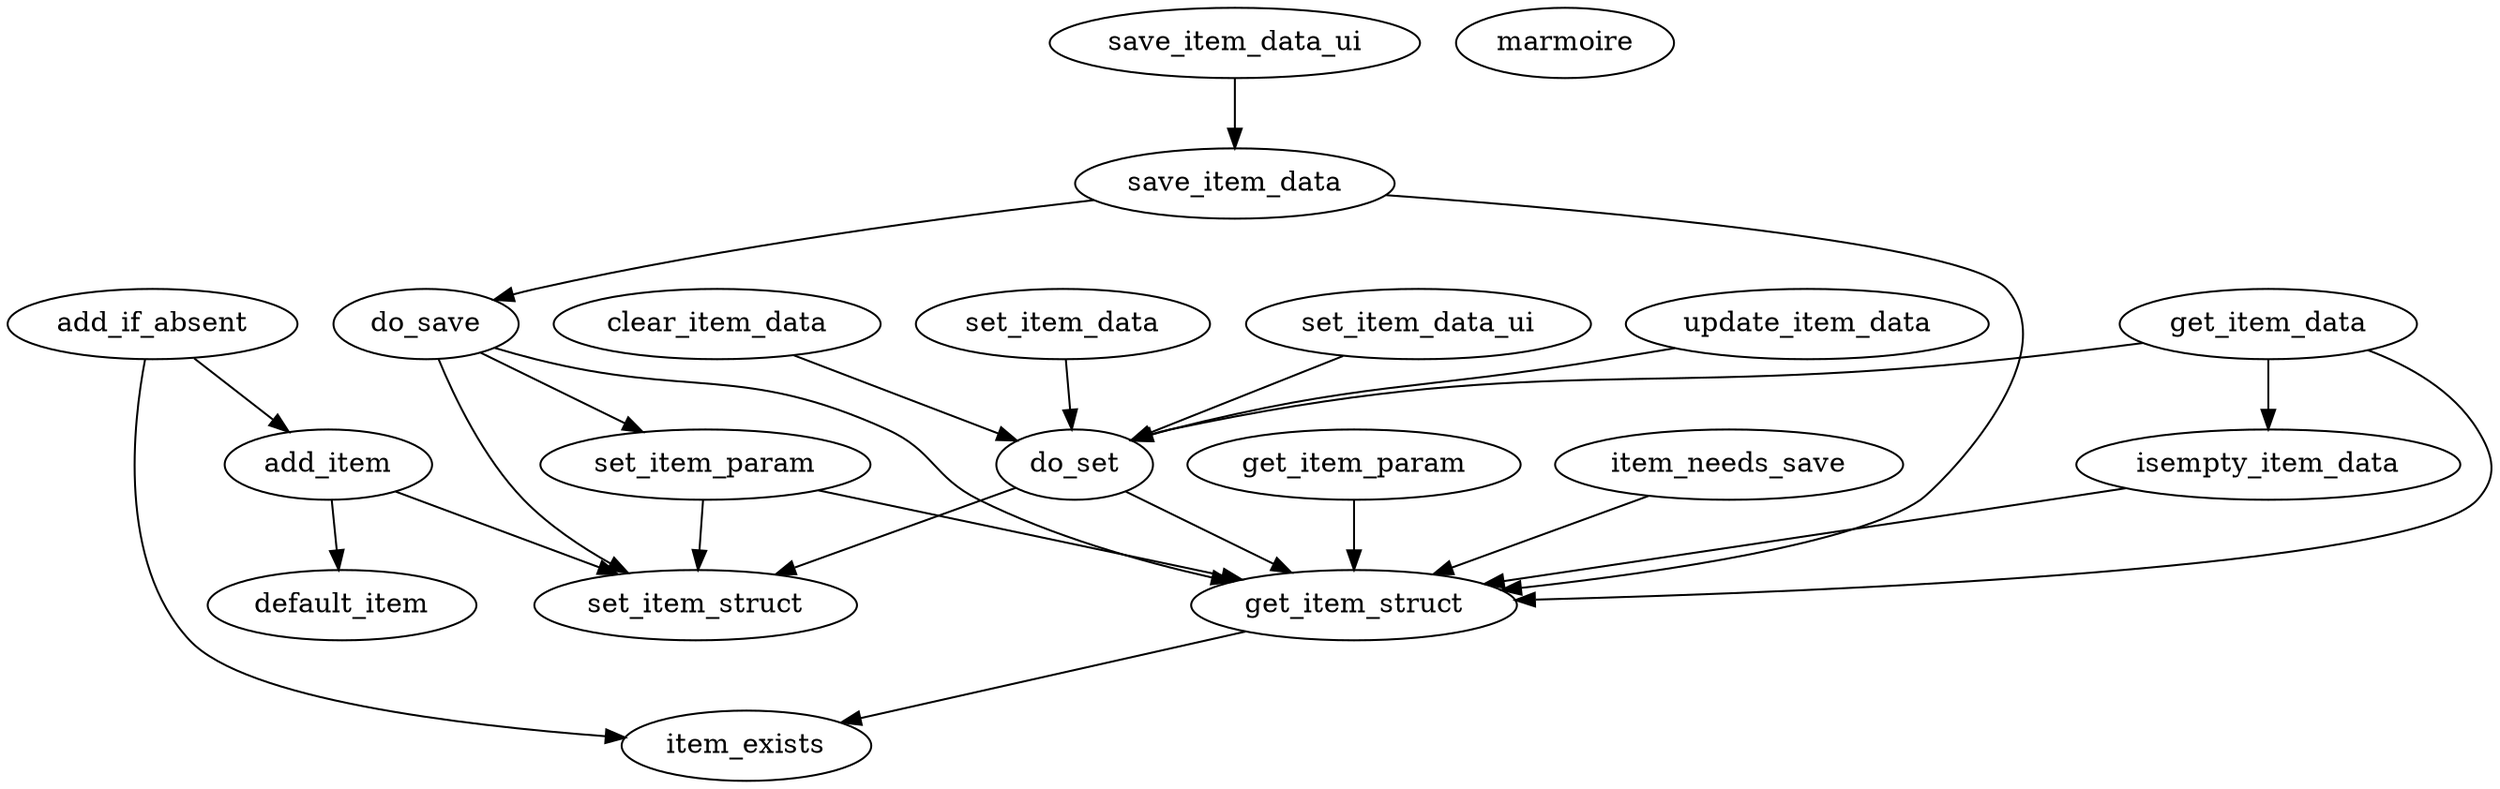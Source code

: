 /* Created by mdot for Matlab */
digraph m2html {
  add_if_absent -> add_item;
  add_if_absent -> item_exists;
  add_item -> default_item;
  add_item -> set_item_struct;
  clear_item_data -> do_set;
  do_save -> get_item_struct;
  do_save -> set_item_param;
  do_save -> set_item_struct;
  do_set -> get_item_struct;
  do_set -> set_item_struct;
  get_item_data -> do_set;
  get_item_data -> get_item_struct;
  get_item_data -> isempty_item_data;
  get_item_param -> get_item_struct;
  get_item_struct -> item_exists;
  isempty_item_data -> get_item_struct;
  item_needs_save -> get_item_struct;
  save_item_data -> do_save;
  save_item_data -> get_item_struct;
  save_item_data_ui -> save_item_data;
  set_item_data -> do_set;
  set_item_data_ui -> do_set;
  set_item_param -> get_item_struct;
  set_item_param -> set_item_struct;
  update_item_data -> do_set;

  add_if_absent [URL="add_if_absent.html"];
  add_item [URL="add_item.html"];
  clear_item_data [URL="clear_item_data.html"];
  default_item [URL="default_item.html"];
  do_save [URL="do_save.html"];
  do_set [URL="do_set.html"];
  get_item_data [URL="get_item_data.html"];
  get_item_param [URL="get_item_param.html"];
  get_item_struct [URL="get_item_struct.html"];
  isempty_item_data [URL="isempty_item_data.html"];
  item_exists [URL="item_exists.html"];
  item_needs_save [URL="item_needs_save.html"];
  marmoire [URL="marmoire.html"];
  save_item_data [URL="save_item_data.html"];
  save_item_data_ui [URL="save_item_data_ui.html"];
  set_item_data [URL="set_item_data.html"];
  set_item_data_ui [URL="set_item_data_ui.html"];
  set_item_param [URL="set_item_param.html"];
  set_item_struct [URL="set_item_struct.html"];
  update_item_data [URL="update_item_data.html"];
}
